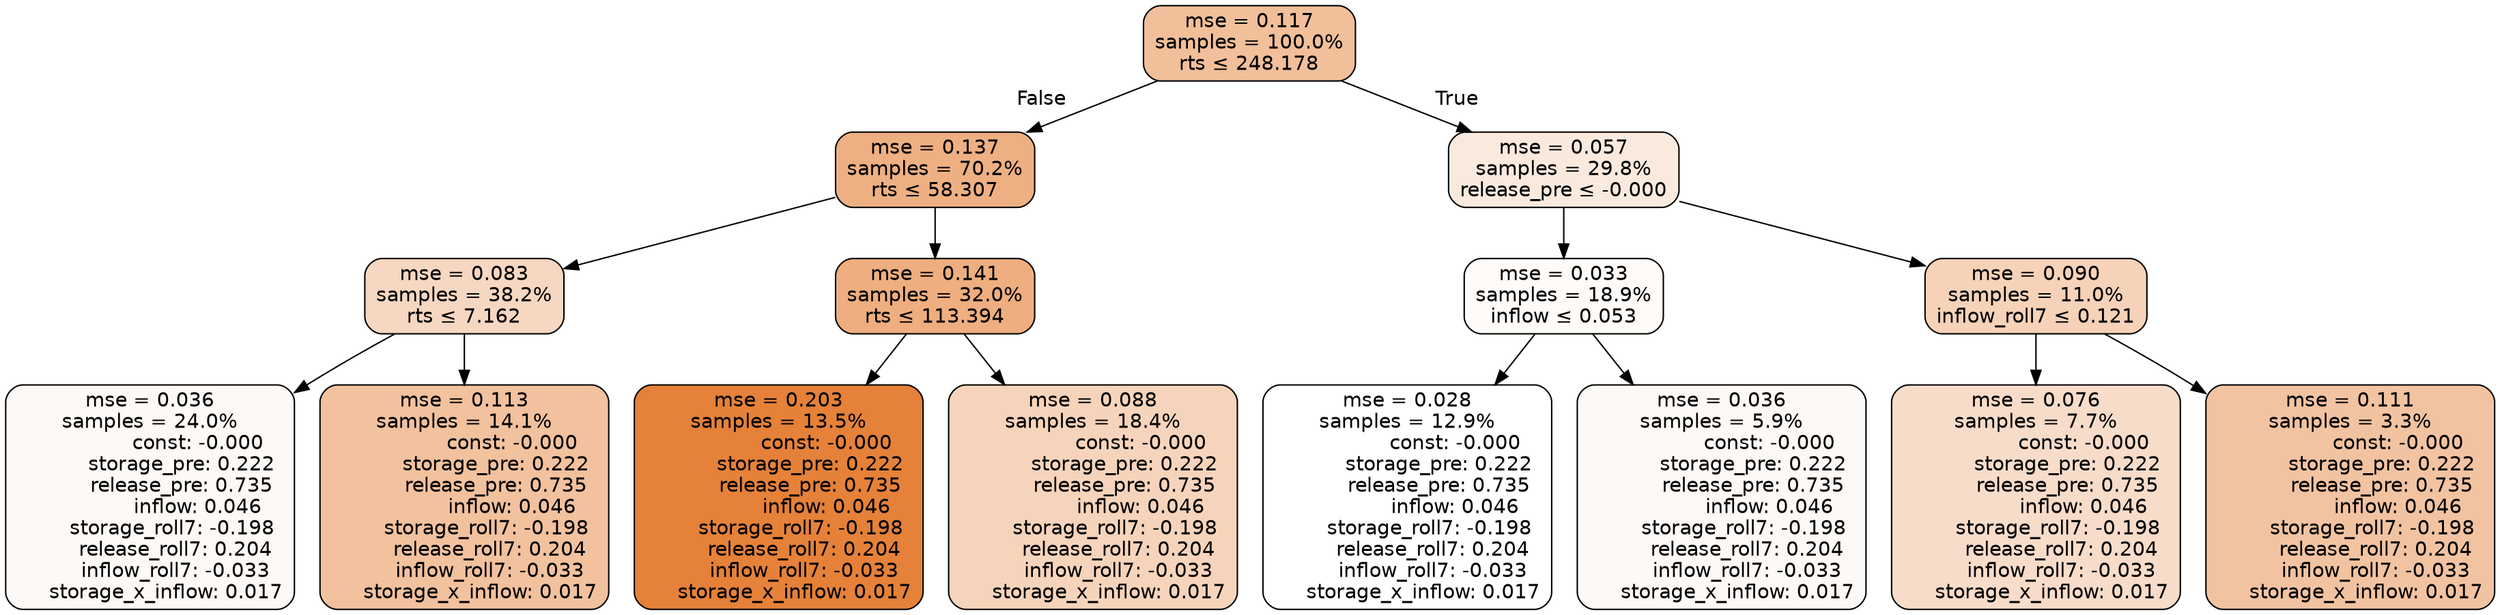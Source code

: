 digraph tree {
node [shape=rectangle, style="filled, rounded", color="black", fontname=helvetica] ;
edge [fontname=helvetica] ;
	"0" [label="mse = 0.117
samples = 100.0%
rts &le; 248.178", fillcolor="#f1bf9a"]
	"1" [label="mse = 0.137
samples = 70.2%
rts &le; 58.307", fillcolor="#eeb083"]
	"2" [label="mse = 0.083
samples = 38.2%
rts &le; 7.162", fillcolor="#f6d7c1"]
	"3" [label="mse = 0.036
samples = 24.0%
               const: -0.000
          storage_pre: 0.222
          release_pre: 0.735
               inflow: 0.046
       storage_roll7: -0.198
        release_roll7: 0.204
        inflow_roll7: -0.033
     storage_x_inflow: 0.017", fillcolor="#fdf9f6"]
	"4" [label="mse = 0.113
samples = 14.1%
               const: -0.000
          storage_pre: 0.222
          release_pre: 0.735
               inflow: 0.046
       storage_roll7: -0.198
        release_roll7: 0.204
        inflow_roll7: -0.033
     storage_x_inflow: 0.017", fillcolor="#f2c19e"]
	"5" [label="mse = 0.141
samples = 32.0%
rts &le; 113.394", fillcolor="#eeae7f"]
	"6" [label="mse = 0.203
samples = 13.5%
               const: -0.000
          storage_pre: 0.222
          release_pre: 0.735
               inflow: 0.046
       storage_roll7: -0.198
        release_roll7: 0.204
        inflow_roll7: -0.033
     storage_x_inflow: 0.017", fillcolor="#e58139"]
	"7" [label="mse = 0.088
samples = 18.4%
               const: -0.000
          storage_pre: 0.222
          release_pre: 0.735
               inflow: 0.046
       storage_roll7: -0.198
        release_roll7: 0.204
        inflow_roll7: -0.033
     storage_x_inflow: 0.017", fillcolor="#f6d4bb"]
	"8" [label="mse = 0.057
samples = 29.8%
release_pre &le; -0.000", fillcolor="#faeade"]
	"9" [label="mse = 0.033
samples = 18.9%
inflow &le; 0.053", fillcolor="#fefbf9"]
	"10" [label="mse = 0.028
samples = 12.9%
               const: -0.000
          storage_pre: 0.222
          release_pre: 0.735
               inflow: 0.046
       storage_roll7: -0.198
        release_roll7: 0.204
        inflow_roll7: -0.033
     storage_x_inflow: 0.017", fillcolor="#ffffff"]
	"11" [label="mse = 0.036
samples = 5.9%
               const: -0.000
          storage_pre: 0.222
          release_pre: 0.735
               inflow: 0.046
       storage_roll7: -0.198
        release_roll7: 0.204
        inflow_roll7: -0.033
     storage_x_inflow: 0.017", fillcolor="#fdf9f6"]
	"12" [label="mse = 0.090
samples = 11.0%
inflow_roll7 &le; 0.121", fillcolor="#f5d2b8"]
	"13" [label="mse = 0.076
samples = 7.7%
               const: -0.000
          storage_pre: 0.222
          release_pre: 0.735
               inflow: 0.046
       storage_roll7: -0.198
        release_roll7: 0.204
        inflow_roll7: -0.033
     storage_x_inflow: 0.017", fillcolor="#f7dcc9"]
	"14" [label="mse = 0.111
samples = 3.3%
               const: -0.000
          storage_pre: 0.222
          release_pre: 0.735
               inflow: 0.046
       storage_roll7: -0.198
        release_roll7: 0.204
        inflow_roll7: -0.033
     storage_x_inflow: 0.017", fillcolor="#f2c3a1"]

	"0" -> "1" [labeldistance=2.5, labelangle=45, headlabel="False"]
	"1" -> "2"
	"2" -> "3"
	"2" -> "4"
	"1" -> "5"
	"5" -> "6"
	"5" -> "7"
	"0" -> "8" [labeldistance=2.5, labelangle=-45, headlabel="True"]
	"8" -> "9"
	"9" -> "10"
	"9" -> "11"
	"8" -> "12"
	"12" -> "13"
	"12" -> "14"
}